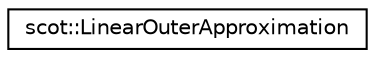 digraph "Graphical Class Hierarchy"
{
 // LATEX_PDF_SIZE
  edge [fontname="Helvetica",fontsize="10",labelfontname="Helvetica",labelfontsize="10"];
  node [fontname="Helvetica",fontsize="10",shape=record];
  rankdir="LR";
  Node0 [label="scot::LinearOuterApproximation",height=0.2,width=0.4,color="black", fillcolor="white", style="filled",URL="$structscot_1_1LinearOuterApproximation.html",tooltip=" "];
}
